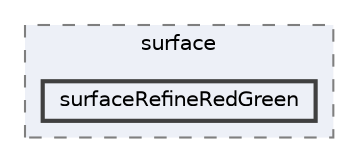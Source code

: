 digraph "applications/utilities/surface/surfaceRefineRedGreen"
{
 // LATEX_PDF_SIZE
  bgcolor="transparent";
  edge [fontname=Helvetica,fontsize=10,labelfontname=Helvetica,labelfontsize=10];
  node [fontname=Helvetica,fontsize=10,shape=box,height=0.2,width=0.4];
  compound=true
  subgraph clusterdir_f17de662d5fa06afbf0442aecb6ca0a0 {
    graph [ bgcolor="#edf0f7", pencolor="grey50", label="surface", fontname=Helvetica,fontsize=10 style="filled,dashed", URL="dir_f17de662d5fa06afbf0442aecb6ca0a0.html",tooltip=""]
  dir_c116b04a12ad8b5a067e4fe9dee92182 [label="surfaceRefineRedGreen", fillcolor="#edf0f7", color="grey25", style="filled,bold", URL="dir_c116b04a12ad8b5a067e4fe9dee92182.html",tooltip=""];
  }
}
